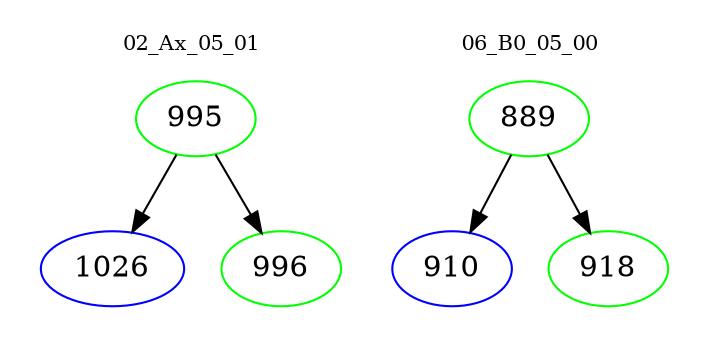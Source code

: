 digraph{
subgraph cluster_0 {
color = white
label = "02_Ax_05_01";
fontsize=10;
T0_995 [label="995", color="green"]
T0_995 -> T0_1026 [color="black"]
T0_1026 [label="1026", color="blue"]
T0_995 -> T0_996 [color="black"]
T0_996 [label="996", color="green"]
}
subgraph cluster_1 {
color = white
label = "06_B0_05_00";
fontsize=10;
T1_889 [label="889", color="green"]
T1_889 -> T1_910 [color="black"]
T1_910 [label="910", color="blue"]
T1_889 -> T1_918 [color="black"]
T1_918 [label="918", color="green"]
}
}
